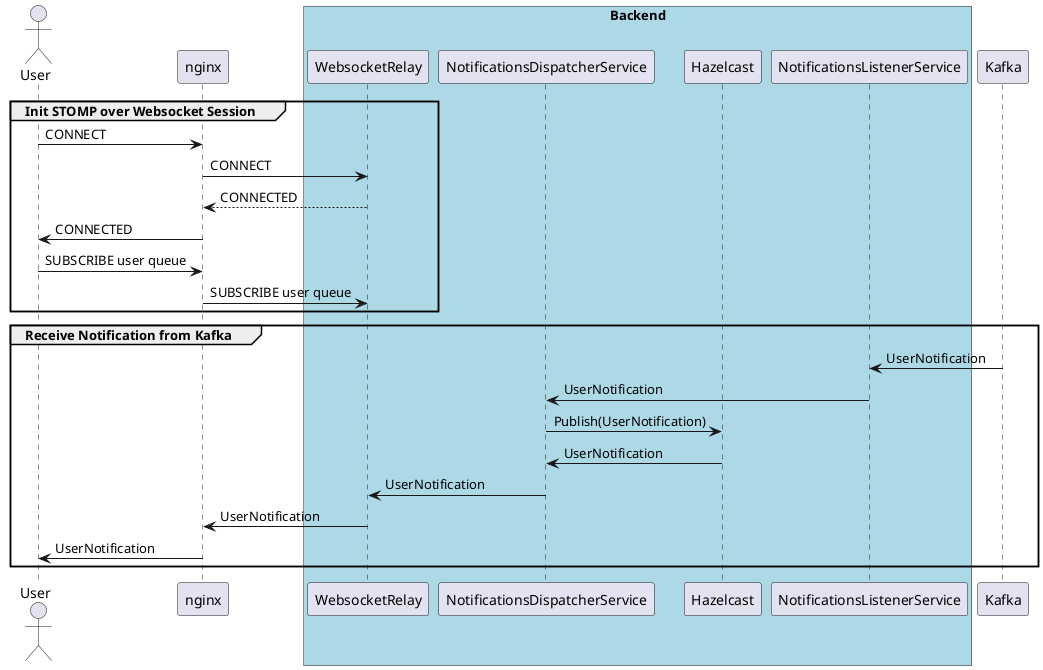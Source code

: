 @startuml

actor User

group Init STOMP over Websocket Session

User -> nginx: CONNECT
nginx -> WebsocketRelay: CONNECT
WebsocketRelay --> nginx: CONNECTED
nginx -> User: CONNECTED
User -> nginx: SUBSCRIBE user queue
nginx -> WebsocketRelay: SUBSCRIBE user queue

end

box "Backend" #LightBlue
	participant WebsocketRelay
	participant NotificationsDispatcherService
	participant Hazelcast
  participant NotificationsListenerService
end box

group Receive Notification from Kafka

Kafka -> NotificationsListenerService: UserNotification
NotificationsListenerService -> NotificationsDispatcherService: UserNotification
NotificationsDispatcherService -> Hazelcast: Publish(UserNotification)
Hazelcast -> NotificationsDispatcherService: UserNotification
NotificationsDispatcherService -> WebsocketRelay: UserNotification
WebsocketRelay -> nginx: UserNotification
nginx -> User: UserNotification

end


@enduml